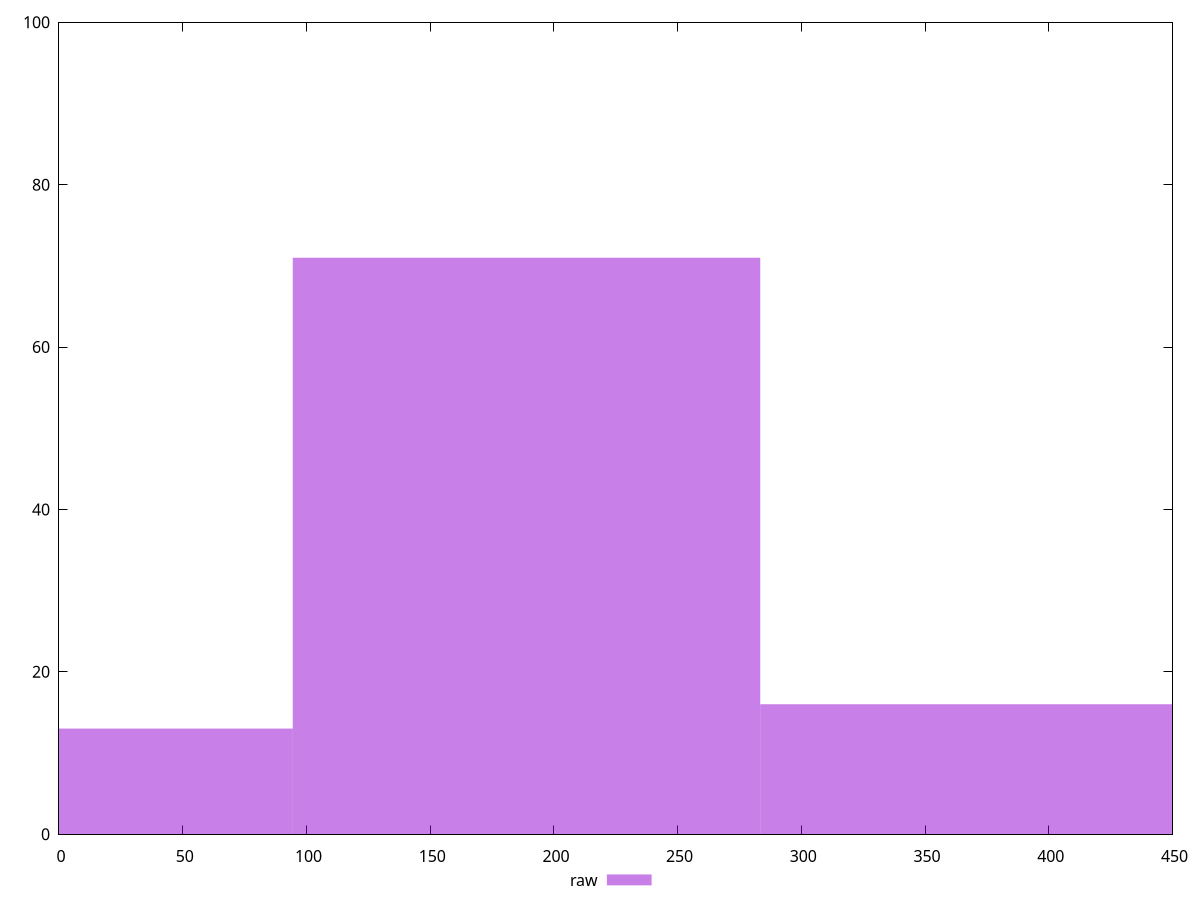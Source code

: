 reset

$raw <<EOF
188.9351563692457 71
0 13
377.8703127384914 16
EOF

set key outside below
set boxwidth 188.9351563692457
set xrange [0:450]
set yrange [0:100]
set trange [0:100]
set style fill transparent solid 0.5 noborder
set terminal svg size 640, 490 enhanced background rgb 'white'
set output "report_00013_2021-02-09T12-04-24.940Z/offscreen-images/samples/pages+cached/raw/histogram.svg"

plot $raw title "raw" with boxes

reset
